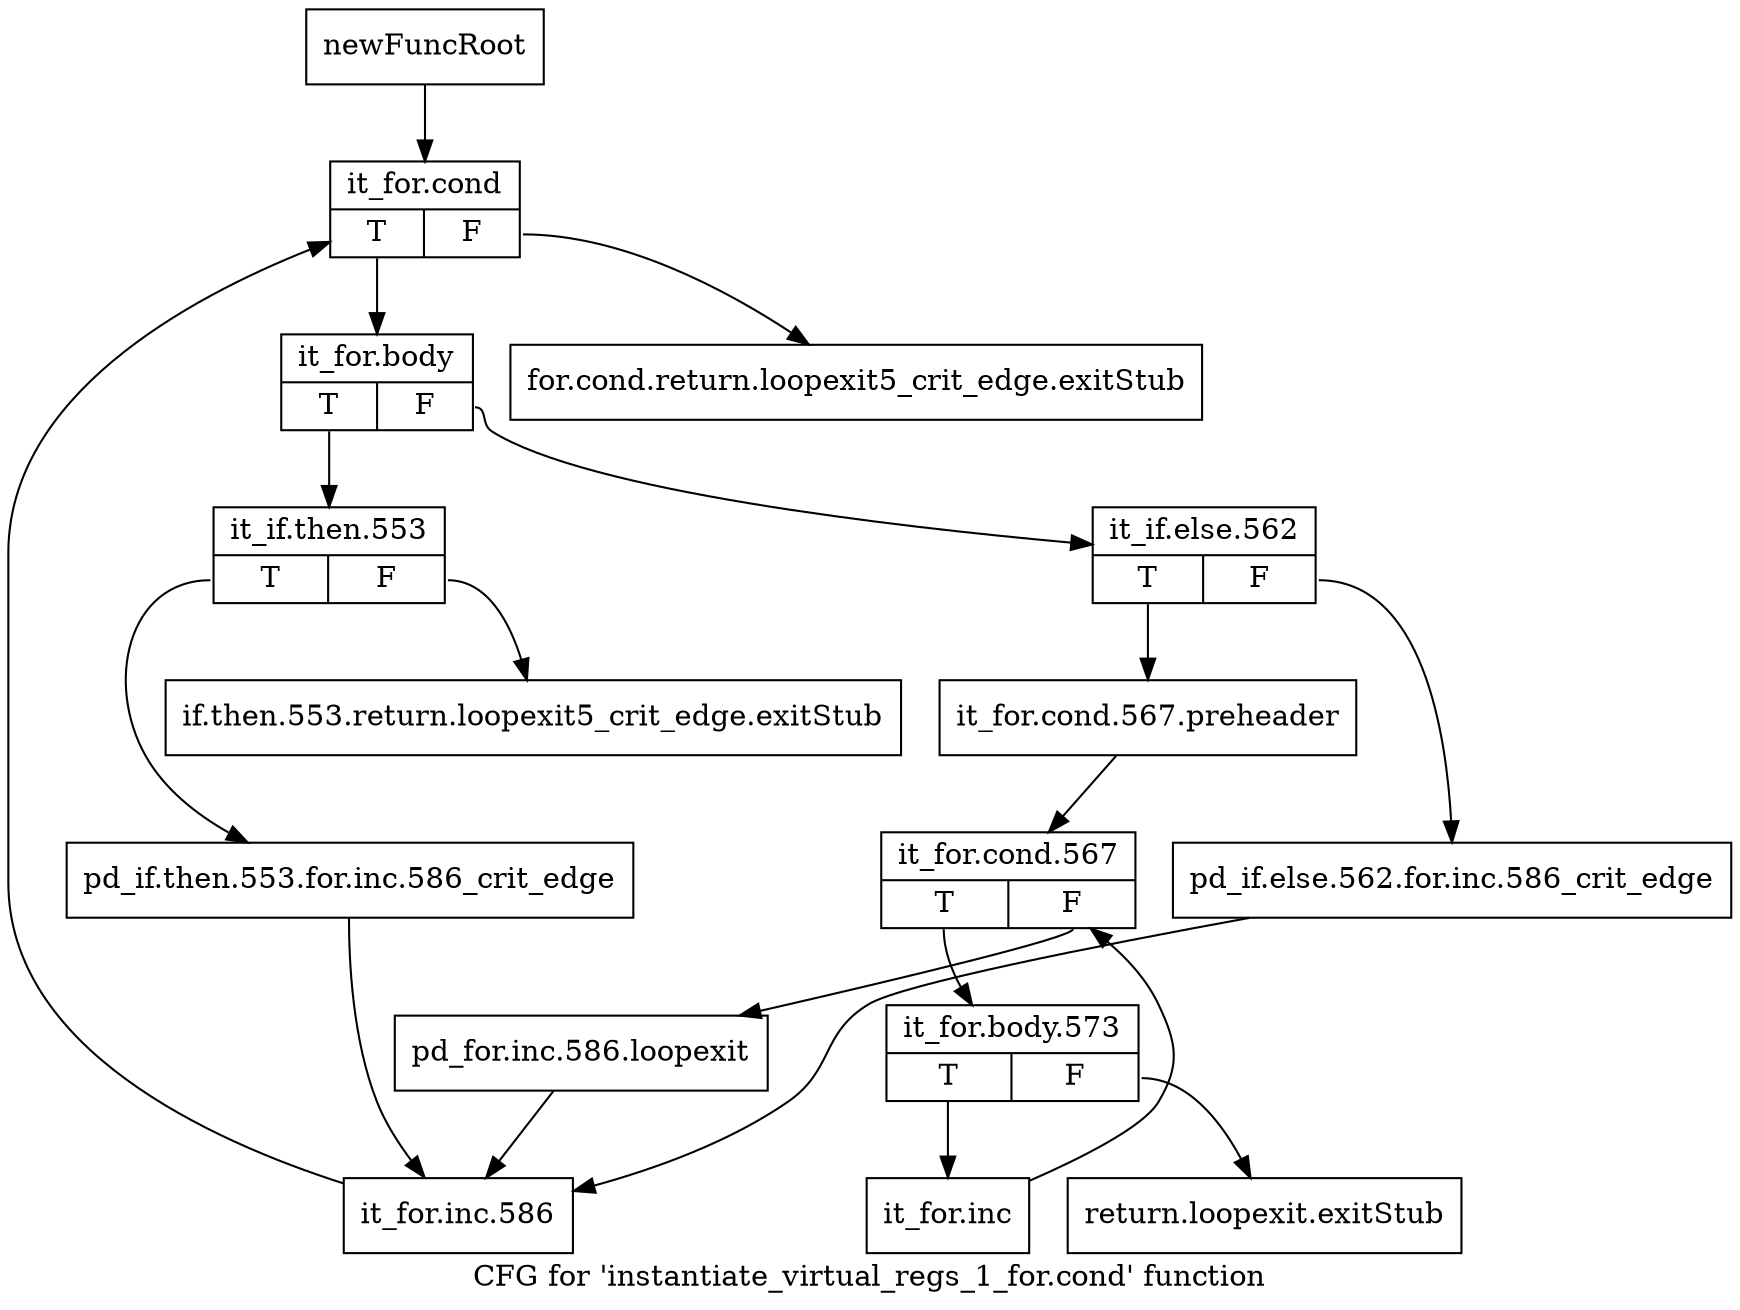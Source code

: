 digraph "CFG for 'instantiate_virtual_regs_1_for.cond' function" {
	label="CFG for 'instantiate_virtual_regs_1_for.cond' function";

	Node0xb087a30 [shape=record,label="{newFuncRoot}"];
	Node0xb087a30 -> Node0xb087b70;
	Node0xb087a80 [shape=record,label="{for.cond.return.loopexit5_crit_edge.exitStub}"];
	Node0xb087ad0 [shape=record,label="{return.loopexit.exitStub}"];
	Node0xb087b20 [shape=record,label="{if.then.553.return.loopexit5_crit_edge.exitStub}"];
	Node0xb087b70 [shape=record,label="{it_for.cond|{<s0>T|<s1>F}}"];
	Node0xb087b70:s0 -> Node0xb087bc0;
	Node0xb087b70:s1 -> Node0xb087a80;
	Node0xb087bc0 [shape=record,label="{it_for.body|{<s0>T|<s1>F}}"];
	Node0xb087bc0:s0 -> Node0xb087e40;
	Node0xb087bc0:s1 -> Node0xb087c10;
	Node0xb087c10 [shape=record,label="{it_if.else.562|{<s0>T|<s1>F}}"];
	Node0xb087c10:s0 -> Node0xb087cb0;
	Node0xb087c10:s1 -> Node0xb087c60;
	Node0xb087c60 [shape=record,label="{pd_if.else.562.for.inc.586_crit_edge}"];
	Node0xb087c60 -> Node0xb087ee0;
	Node0xb087cb0 [shape=record,label="{it_for.cond.567.preheader}"];
	Node0xb087cb0 -> Node0xb087d00;
	Node0xb087d00 [shape=record,label="{it_for.cond.567|{<s0>T|<s1>F}}"];
	Node0xb087d00:s0 -> Node0xb087da0;
	Node0xb087d00:s1 -> Node0xb087d50;
	Node0xb087d50 [shape=record,label="{pd_for.inc.586.loopexit}"];
	Node0xb087d50 -> Node0xb087ee0;
	Node0xb087da0 [shape=record,label="{it_for.body.573|{<s0>T|<s1>F}}"];
	Node0xb087da0:s0 -> Node0xb087df0;
	Node0xb087da0:s1 -> Node0xb087ad0;
	Node0xb087df0 [shape=record,label="{it_for.inc}"];
	Node0xb087df0 -> Node0xb087d00;
	Node0xb087e40 [shape=record,label="{it_if.then.553|{<s0>T|<s1>F}}"];
	Node0xb087e40:s0 -> Node0xb087e90;
	Node0xb087e40:s1 -> Node0xb087b20;
	Node0xb087e90 [shape=record,label="{pd_if.then.553.for.inc.586_crit_edge}"];
	Node0xb087e90 -> Node0xb087ee0;
	Node0xb087ee0 [shape=record,label="{it_for.inc.586}"];
	Node0xb087ee0 -> Node0xb087b70;
}

